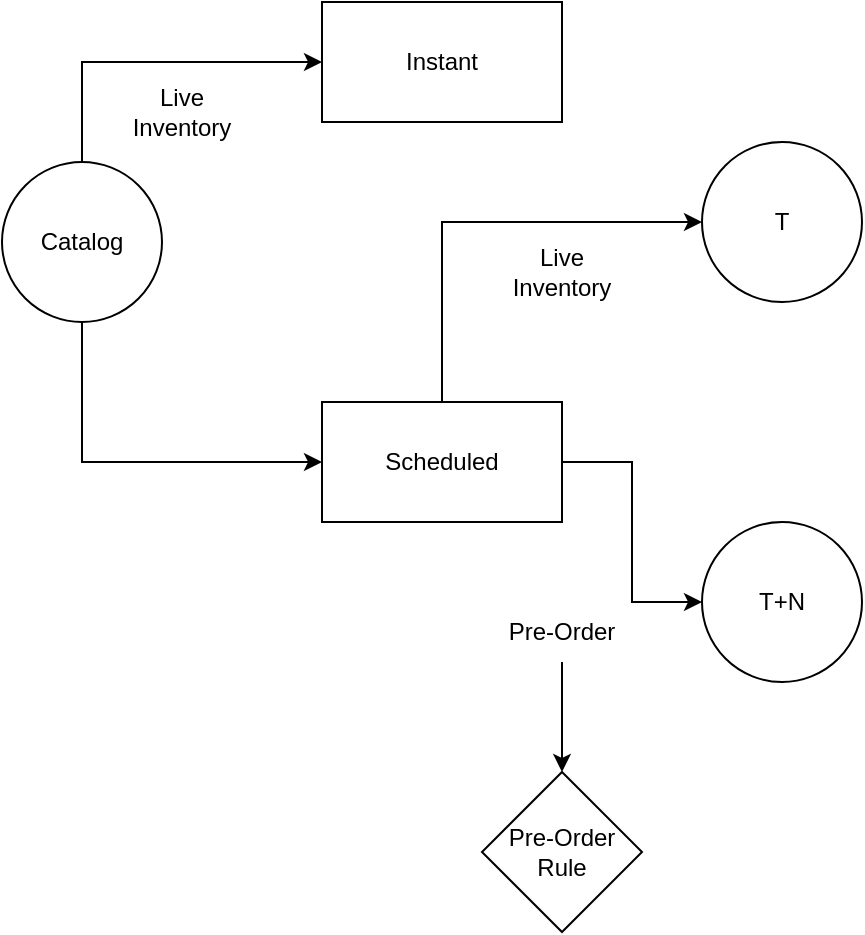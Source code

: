 <mxfile version="22.1.11" type="github">
  <diagram name="Page-1" id="SQ_DaNNx8tX2XpQh27Ei">
    <mxGraphModel dx="918" dy="362" grid="1" gridSize="10" guides="1" tooltips="1" connect="1" arrows="1" fold="1" page="1" pageScale="1" pageWidth="850" pageHeight="1100" math="0" shadow="0">
      <root>
        <mxCell id="0" />
        <mxCell id="1" parent="0" />
        <mxCell id="nKnhDW4miJw_c8ciX8bA-4" value="" style="edgeStyle=orthogonalEdgeStyle;rounded=0;orthogonalLoop=1;jettySize=auto;html=1;" edge="1" parent="1" source="nKnhDW4miJw_c8ciX8bA-1" target="nKnhDW4miJw_c8ciX8bA-2">
          <mxGeometry relative="1" as="geometry">
            <Array as="points">
              <mxPoint x="270" y="60" />
            </Array>
          </mxGeometry>
        </mxCell>
        <mxCell id="nKnhDW4miJw_c8ciX8bA-6" value="" style="edgeStyle=orthogonalEdgeStyle;rounded=0;orthogonalLoop=1;jettySize=auto;html=1;" edge="1" parent="1" source="nKnhDW4miJw_c8ciX8bA-1" target="nKnhDW4miJw_c8ciX8bA-5">
          <mxGeometry relative="1" as="geometry">
            <Array as="points">
              <mxPoint x="270" y="260" />
            </Array>
          </mxGeometry>
        </mxCell>
        <mxCell id="nKnhDW4miJw_c8ciX8bA-1" value="Catalog" style="ellipse;whiteSpace=wrap;html=1;aspect=fixed;" vertex="1" parent="1">
          <mxGeometry x="230" y="110" width="80" height="80" as="geometry" />
        </mxCell>
        <mxCell id="nKnhDW4miJw_c8ciX8bA-2" value="Instant" style="whiteSpace=wrap;html=1;" vertex="1" parent="1">
          <mxGeometry x="390" y="30" width="120" height="60" as="geometry" />
        </mxCell>
        <mxCell id="nKnhDW4miJw_c8ciX8bA-8" value="" style="edgeStyle=orthogonalEdgeStyle;rounded=0;orthogonalLoop=1;jettySize=auto;html=1;" edge="1" parent="1" source="nKnhDW4miJw_c8ciX8bA-5" target="nKnhDW4miJw_c8ciX8bA-7">
          <mxGeometry relative="1" as="geometry">
            <Array as="points">
              <mxPoint x="450" y="140" />
            </Array>
          </mxGeometry>
        </mxCell>
        <mxCell id="nKnhDW4miJw_c8ciX8bA-11" value="" style="edgeStyle=orthogonalEdgeStyle;rounded=0;orthogonalLoop=1;jettySize=auto;html=1;" edge="1" parent="1" source="nKnhDW4miJw_c8ciX8bA-5" target="nKnhDW4miJw_c8ciX8bA-10">
          <mxGeometry relative="1" as="geometry" />
        </mxCell>
        <mxCell id="nKnhDW4miJw_c8ciX8bA-5" value="Scheduled" style="whiteSpace=wrap;html=1;" vertex="1" parent="1">
          <mxGeometry x="390" y="230" width="120" height="60" as="geometry" />
        </mxCell>
        <mxCell id="nKnhDW4miJw_c8ciX8bA-7" value="T" style="ellipse;whiteSpace=wrap;html=1;" vertex="1" parent="1">
          <mxGeometry x="580" y="100" width="80" height="80" as="geometry" />
        </mxCell>
        <mxCell id="nKnhDW4miJw_c8ciX8bA-10" value="T+N" style="ellipse;whiteSpace=wrap;html=1;" vertex="1" parent="1">
          <mxGeometry x="580" y="290" width="80" height="80" as="geometry" />
        </mxCell>
        <mxCell id="nKnhDW4miJw_c8ciX8bA-12" value="Live Inventory" style="text;html=1;strokeColor=none;fillColor=none;align=center;verticalAlign=middle;whiteSpace=wrap;rounded=0;" vertex="1" parent="1">
          <mxGeometry x="480" y="150" width="60" height="30" as="geometry" />
        </mxCell>
        <mxCell id="nKnhDW4miJw_c8ciX8bA-13" value="Live Inventory" style="text;html=1;strokeColor=none;fillColor=none;align=center;verticalAlign=middle;whiteSpace=wrap;rounded=0;" vertex="1" parent="1">
          <mxGeometry x="290" y="70" width="60" height="30" as="geometry" />
        </mxCell>
        <mxCell id="nKnhDW4miJw_c8ciX8bA-16" value="" style="edgeStyle=orthogonalEdgeStyle;rounded=0;orthogonalLoop=1;jettySize=auto;html=1;" edge="1" parent="1" source="nKnhDW4miJw_c8ciX8bA-14" target="nKnhDW4miJw_c8ciX8bA-15">
          <mxGeometry relative="1" as="geometry" />
        </mxCell>
        <mxCell id="nKnhDW4miJw_c8ciX8bA-14" value="Pre-Order" style="text;html=1;strokeColor=none;fillColor=none;align=center;verticalAlign=middle;whiteSpace=wrap;rounded=0;" vertex="1" parent="1">
          <mxGeometry x="480" y="330" width="60" height="30" as="geometry" />
        </mxCell>
        <mxCell id="nKnhDW4miJw_c8ciX8bA-15" value="Pre-Order&lt;br&gt;Rule" style="rhombus;whiteSpace=wrap;html=1;" vertex="1" parent="1">
          <mxGeometry x="470" y="415" width="80" height="80" as="geometry" />
        </mxCell>
      </root>
    </mxGraphModel>
  </diagram>
</mxfile>

